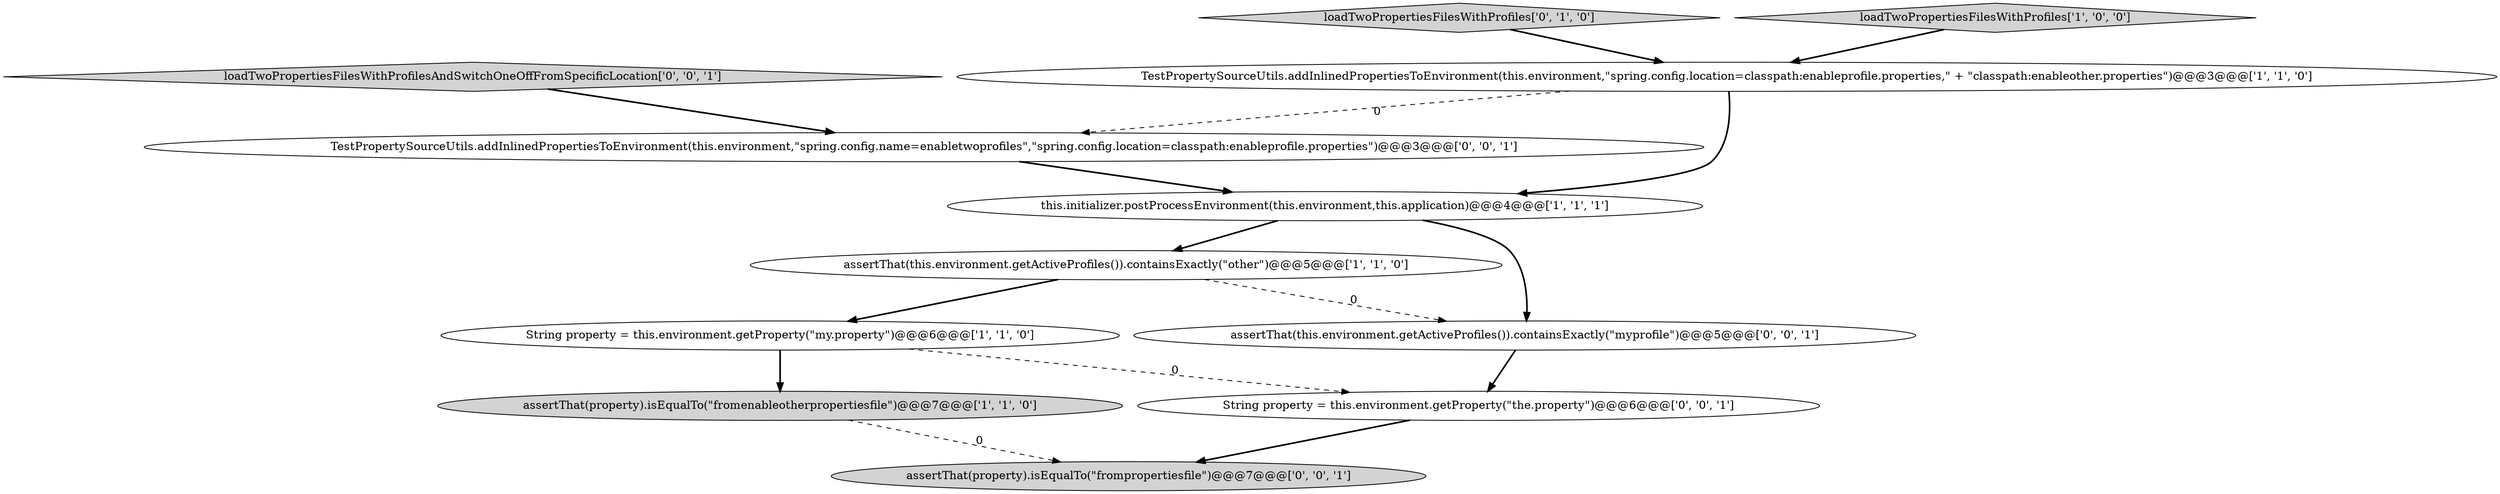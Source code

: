digraph {
2 [style = filled, label = "assertThat(property).isEqualTo(\"fromenableotherpropertiesfile\")@@@7@@@['1', '1', '0']", fillcolor = lightgray, shape = ellipse image = "AAA0AAABBB1BBB"];
3 [style = filled, label = "assertThat(this.environment.getActiveProfiles()).containsExactly(\"other\")@@@5@@@['1', '1', '0']", fillcolor = white, shape = ellipse image = "AAA0AAABBB1BBB"];
6 [style = filled, label = "loadTwoPropertiesFilesWithProfiles['0', '1', '0']", fillcolor = lightgray, shape = diamond image = "AAA0AAABBB2BBB"];
4 [style = filled, label = "this.initializer.postProcessEnvironment(this.environment,this.application)@@@4@@@['1', '1', '1']", fillcolor = white, shape = ellipse image = "AAA0AAABBB1BBB"];
9 [style = filled, label = "loadTwoPropertiesFilesWithProfilesAndSwitchOneOffFromSpecificLocation['0', '0', '1']", fillcolor = lightgray, shape = diamond image = "AAA0AAABBB3BBB"];
10 [style = filled, label = "TestPropertySourceUtils.addInlinedPropertiesToEnvironment(this.environment,\"spring.config.name=enabletwoprofiles\",\"spring.config.location=classpath:enableprofile.properties\")@@@3@@@['0', '0', '1']", fillcolor = white, shape = ellipse image = "AAA0AAABBB3BBB"];
0 [style = filled, label = "TestPropertySourceUtils.addInlinedPropertiesToEnvironment(this.environment,\"spring.config.location=classpath:enableprofile.properties,\" + \"classpath:enableother.properties\")@@@3@@@['1', '1', '0']", fillcolor = white, shape = ellipse image = "AAA0AAABBB1BBB"];
5 [style = filled, label = "loadTwoPropertiesFilesWithProfiles['1', '0', '0']", fillcolor = lightgray, shape = diamond image = "AAA0AAABBB1BBB"];
7 [style = filled, label = "assertThat(property).isEqualTo(\"frompropertiesfile\")@@@7@@@['0', '0', '1']", fillcolor = lightgray, shape = ellipse image = "AAA0AAABBB3BBB"];
8 [style = filled, label = "String property = this.environment.getProperty(\"the.property\")@@@6@@@['0', '0', '1']", fillcolor = white, shape = ellipse image = "AAA0AAABBB3BBB"];
11 [style = filled, label = "assertThat(this.environment.getActiveProfiles()).containsExactly(\"myprofile\")@@@5@@@['0', '0', '1']", fillcolor = white, shape = ellipse image = "AAA0AAABBB3BBB"];
1 [style = filled, label = "String property = this.environment.getProperty(\"my.property\")@@@6@@@['1', '1', '0']", fillcolor = white, shape = ellipse image = "AAA0AAABBB1BBB"];
11->8 [style = bold, label=""];
4->3 [style = bold, label=""];
1->8 [style = dashed, label="0"];
1->2 [style = bold, label=""];
6->0 [style = bold, label=""];
9->10 [style = bold, label=""];
5->0 [style = bold, label=""];
3->1 [style = bold, label=""];
4->11 [style = bold, label=""];
0->4 [style = bold, label=""];
2->7 [style = dashed, label="0"];
0->10 [style = dashed, label="0"];
3->11 [style = dashed, label="0"];
8->7 [style = bold, label=""];
10->4 [style = bold, label=""];
}
